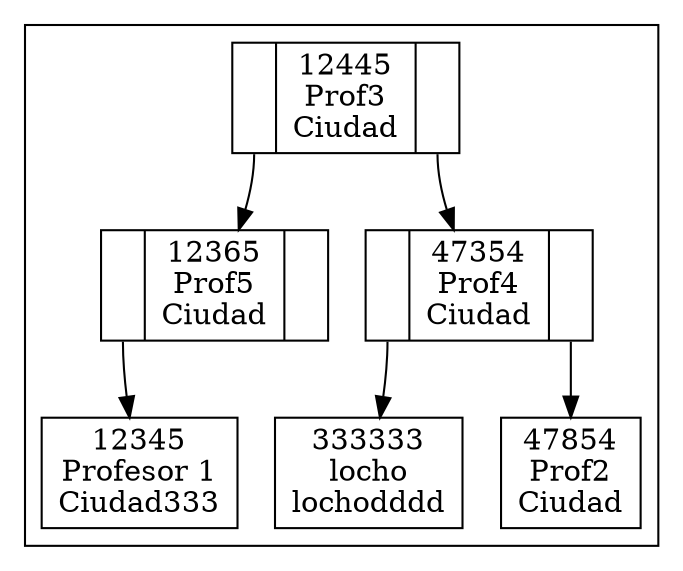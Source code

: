 digraph g{subgraph cluster_arbol_Catedratico{
rankdir=TB;
node[shape = record, style=filled, fillcolor=white];
Catedratico12445:C0->Catedratico12365;
Catedratico12365:C0->Catedratico12345;
Catedratico12345[label="12345\nProfesor 1\nCiudad333"];
Catedratico12365[ label ="<C0>|12365\nProf5\nCiudad|<C1>"];
Catedratico12445:C1->Catedratico47354;
Catedratico47354:C0->Catedratico333333;
Catedratico333333[label="333333\nlocho\nlochodddd"];
Catedratico47354:C1->Catedratico47854;
Catedratico47854[label="47854\nProf2\nCiudad"];
Catedratico47354[ label ="<C0>|47354\nProf4\nCiudad|<C1>"];
Catedratico12445[ label ="<C0>|12445\nProf3\nCiudad|<C1>"];
} }